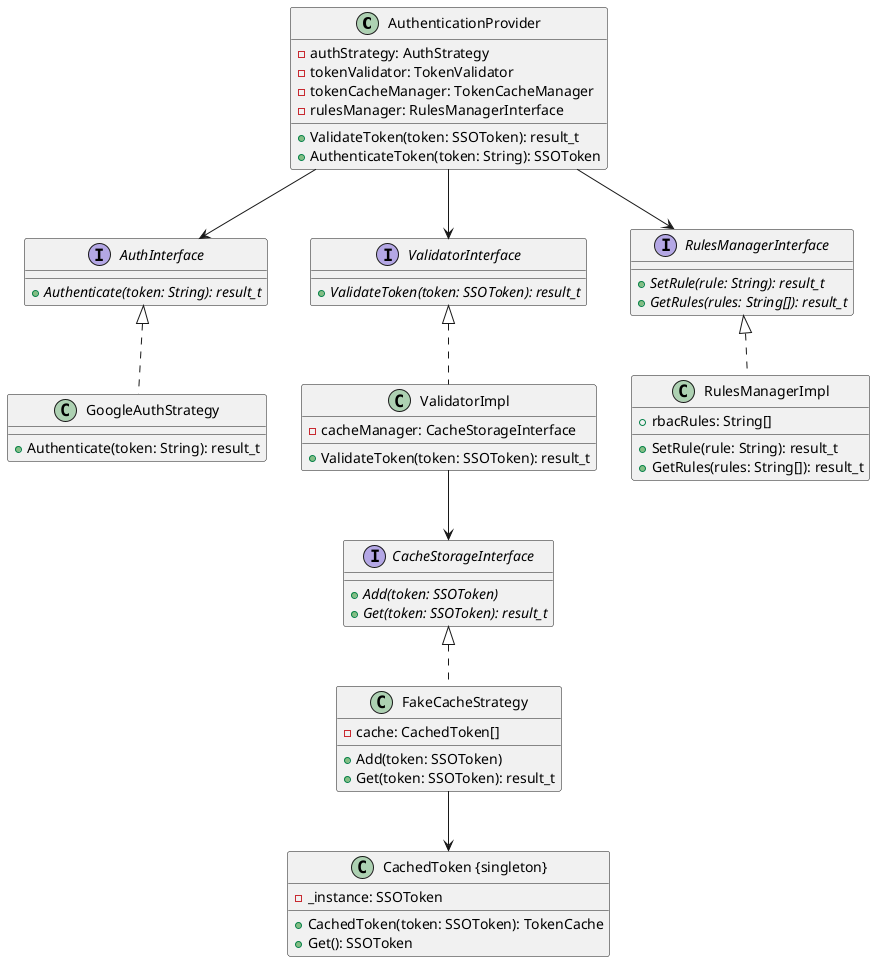 @startuml
class AuthenticationProvider {
  -authStrategy: AuthStrategy
  -tokenValidator: TokenValidator
  -tokenCacheManager: TokenCacheManager
  -rulesManager: RulesManagerInterface
  +ValidateToken(token: SSOToken): result_t
  +AuthenticateToken(token: String): SSOToken
}

interface AuthInterface {
  {abstract} +Authenticate(token: String): result_t
}

class GoogleAuthStrategy implements AuthInterface {
  +Authenticate(token: String): result_t
}

interface ValidatorInterface {
  {abstract} +ValidateToken(token: SSOToken): result_t
}

class ValidatorImpl implements ValidatorInterface {
  -cacheManager: CacheStorageInterface
  +ValidateToken(token: SSOToken): result_t
}

interface CacheStorageInterface {
  {abstract} +Add(token: SSOToken)
  {abstract} +Get(token: SSOToken): result_t
}

class FakeCacheStrategy implements CacheStorageInterface {
  -cache: CachedToken[]
  +Add(token: SSOToken)
  +Get(token: SSOToken): result_t
}

class "CachedToken {singleton}" as CachedToken {
  -_instance: SSOToken
  +CachedToken(token: SSOToken): TokenCache
  +Get(): SSOToken
}

interface RulesManagerInterface {
  {abstract} +SetRule(rule: String): result_t
  {abstract} +GetRules(rules: String[]): result_t
}

class RulesManagerImpl implements RulesManagerInterface {
  +rbacRules: String[]
  +SetRule(rule: String): result_t
  +GetRules(rules: String[]): result_t
}

AuthenticationProvider --> AuthInterface
AuthenticationProvider --> RulesManagerInterface
AuthenticationProvider --> ValidatorInterface
ValidatorImpl --> CacheStorageInterface
FakeCacheStrategy --> CachedToken
@enduml
